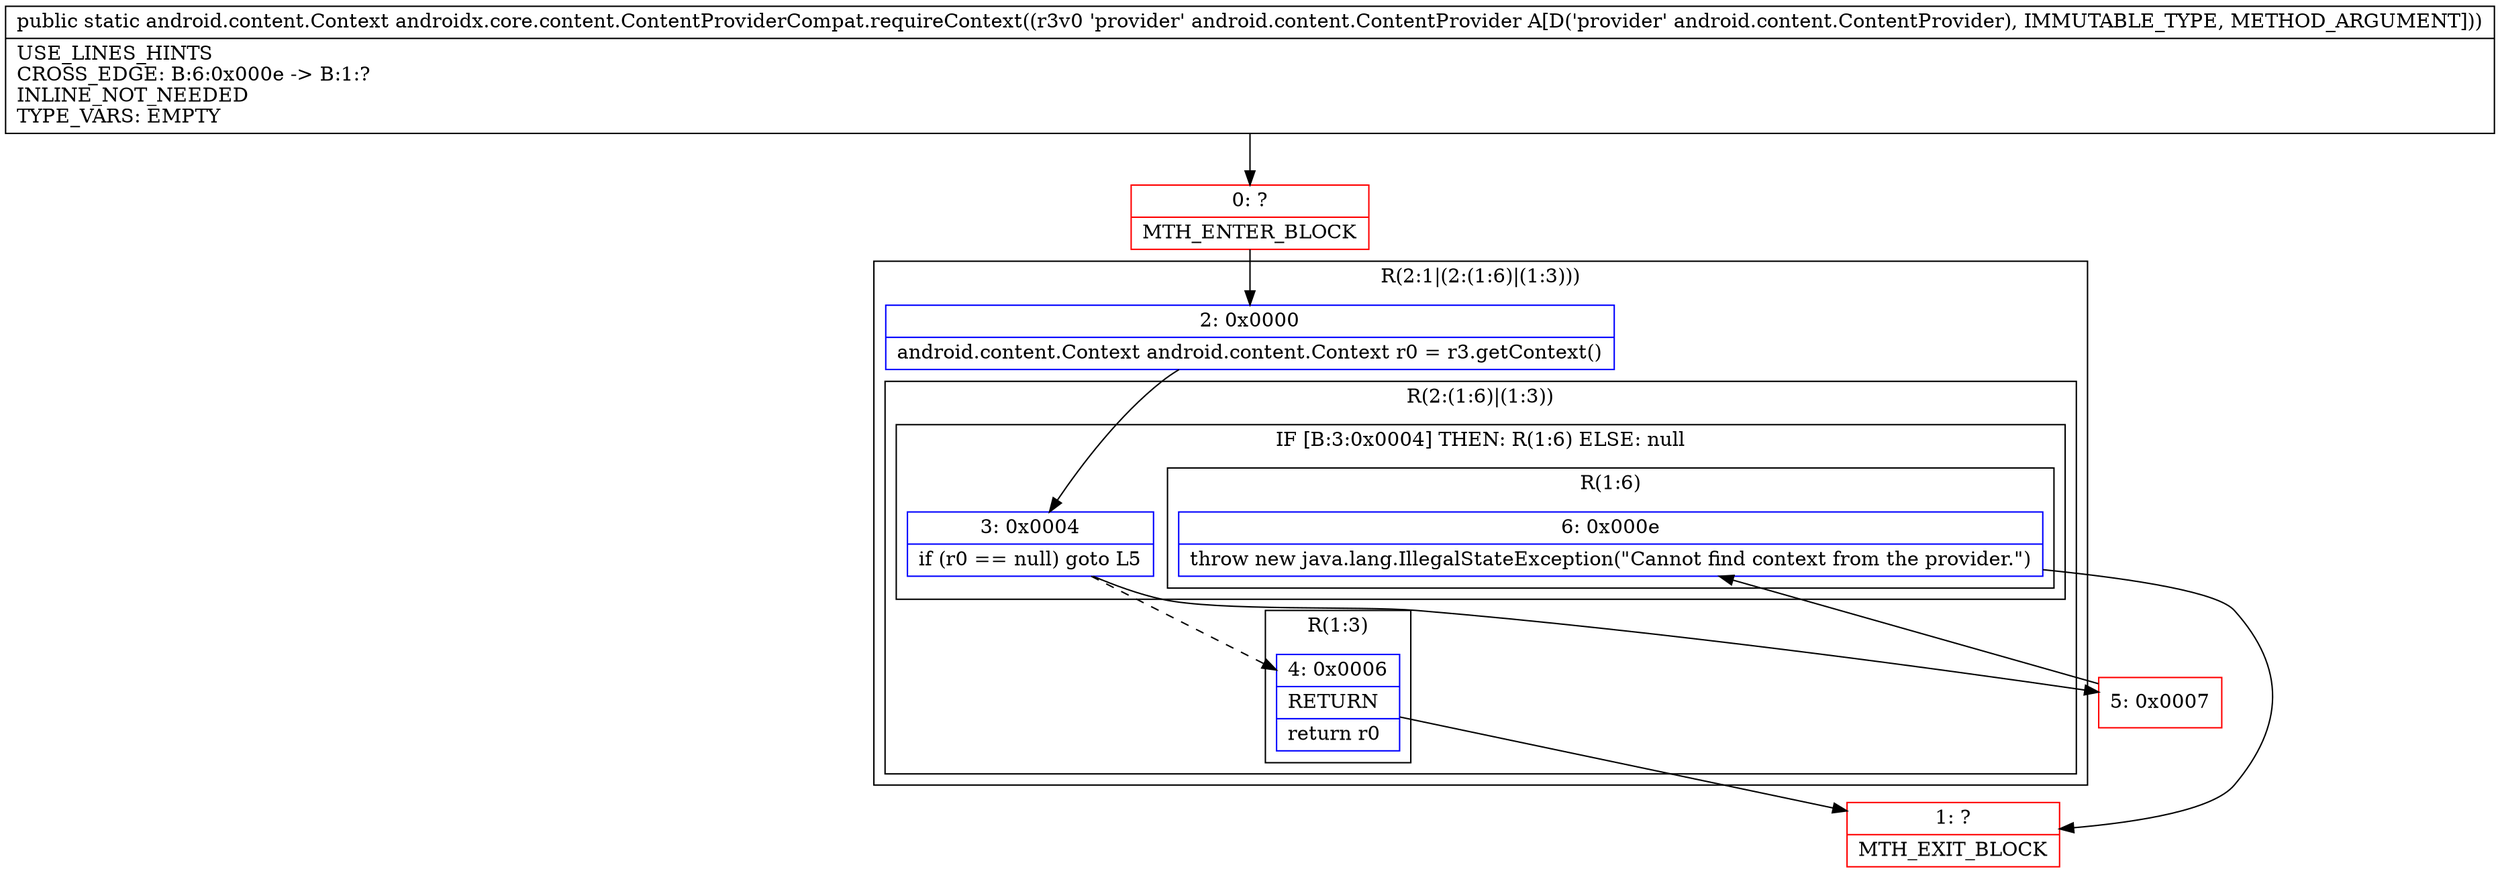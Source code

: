 digraph "CFG forandroidx.core.content.ContentProviderCompat.requireContext(Landroid\/content\/ContentProvider;)Landroid\/content\/Context;" {
subgraph cluster_Region_403399427 {
label = "R(2:1|(2:(1:6)|(1:3)))";
node [shape=record,color=blue];
Node_2 [shape=record,label="{2\:\ 0x0000|android.content.Context android.content.Context r0 = r3.getContext()\l}"];
subgraph cluster_Region_352990571 {
label = "R(2:(1:6)|(1:3))";
node [shape=record,color=blue];
subgraph cluster_IfRegion_1301599339 {
label = "IF [B:3:0x0004] THEN: R(1:6) ELSE: null";
node [shape=record,color=blue];
Node_3 [shape=record,label="{3\:\ 0x0004|if (r0 == null) goto L5\l}"];
subgraph cluster_Region_2119605293 {
label = "R(1:6)";
node [shape=record,color=blue];
Node_6 [shape=record,label="{6\:\ 0x000e|throw new java.lang.IllegalStateException(\"Cannot find context from the provider.\")\l}"];
}
}
subgraph cluster_Region_2142969744 {
label = "R(1:3)";
node [shape=record,color=blue];
Node_4 [shape=record,label="{4\:\ 0x0006|RETURN\l|return r0\l}"];
}
}
}
Node_0 [shape=record,color=red,label="{0\:\ ?|MTH_ENTER_BLOCK\l}"];
Node_1 [shape=record,color=red,label="{1\:\ ?|MTH_EXIT_BLOCK\l}"];
Node_5 [shape=record,color=red,label="{5\:\ 0x0007}"];
MethodNode[shape=record,label="{public static android.content.Context androidx.core.content.ContentProviderCompat.requireContext((r3v0 'provider' android.content.ContentProvider A[D('provider' android.content.ContentProvider), IMMUTABLE_TYPE, METHOD_ARGUMENT]))  | USE_LINES_HINTS\lCROSS_EDGE: B:6:0x000e \-\> B:1:?\lINLINE_NOT_NEEDED\lTYPE_VARS: EMPTY\l}"];
MethodNode -> Node_0;Node_2 -> Node_3;
Node_3 -> Node_4[style=dashed];
Node_3 -> Node_5;
Node_6 -> Node_1;
Node_4 -> Node_1;
Node_0 -> Node_2;
Node_5 -> Node_6;
}

